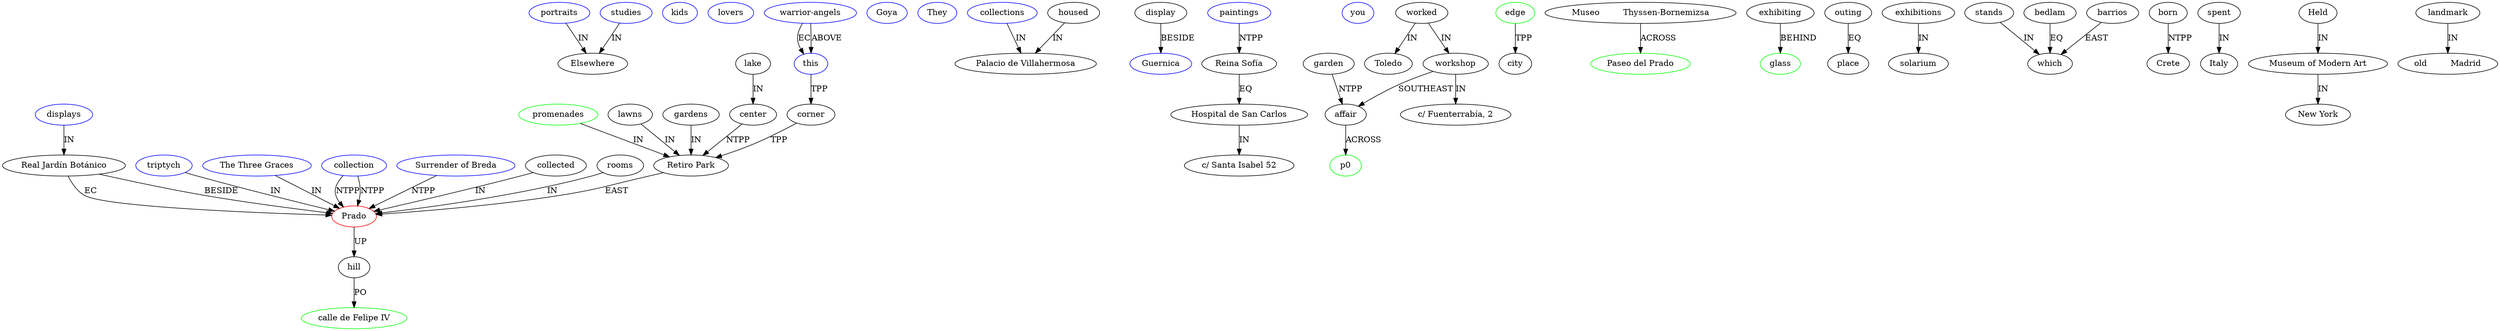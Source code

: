 digraph dot {
	portraits [color=blue]
	studies [color=blue]
	kids [color=blue]
	lovers [color=blue]
	displays [color=blue]
	"warrior-angels" [color=blue]
	this [color=blue]
	Goya [color=blue]
	They [color=blue]
	triptych [color=blue]
	"The Three Graces" [color=blue]
	collection [color=blue]
	"Surrender of Breda" [color=blue]
	collection [color=blue]
	collections [color=blue]
	"Guer­nica" [color=blue]
	paintings [color=blue]
	collection [color=blue]
	you [color=blue]
	Prado [color=red]
	p0 [color=green]
	promenades [color=green]
	"edge" [color=green]
	"calle de Felipe IV" [color=green]
	"Paseo del Prado" [color=green]
	glass [color=green]
	worked [color=black]
	outing [color=black]
	exhibitions [color=black]
	stands [color=black]
	bedlam [color=black]
	collected [color=black]
	born [color=black]
	worked [color=black]
	spent [color=black]
	housed [color=black]
	exhibiting [color=black]
	Held [color=black]
	display [color=black]
	"Surrender of Breda" -> Prado [label=NTPP]
	portraits -> Elsewhere [label=IN]
	studies -> Elsewhere [label=IN]
	collected -> Prado [label=IN]
	rooms -> Prado [label=IN]
	born -> Crete [label=NTPP]
	worked -> Toledo [label=IN]
	spent -> Italy [label=IN]
	triptych -> Prado [label=IN]
	"The Three Graces" -> Prado [label=IN]
	collection -> Prado [label=NTPP]
	hill -> "calle de Felipe IV" [label=PO]
	collection -> Prado [label=NTPP]
	housed -> "Palacio de Villahermosa" [label=IN]
	collections -> "Palacio de Villahermosa" [label=IN]
	landmark -> "old         Madrid" [label=IN]
	"Reina Sofía" -> "Hospital de San Carlos" [label=EQ]
	Held -> "Museum of Modern Art" [label=IN]
	"Museum of Modern Art" -> "New York" [label=IN]
	paintings -> "Reina Sofía" [label=NTPP]
	garden -> affair [label=NTPP]
	"Hospital de San Carlos" -> "c/ Santa I­sa­bel 52" [label=IN]
	workshop -> "c/ Fuenterrabía, 2" [label=IN]
	worked -> workshop [label=IN]
	lawns -> "Retiro Park" [label=IN]
	gardens -> "Retiro Park" [label=IN]
	promenades -> "Retiro Park" [label=IN]
	outing -> place [label=EQ]
	lake -> center [label=IN]
	center -> "Retiro Park" [label=NTPP]
	exhibitions -> solarium [label=IN]
	"Real Jardín Botánico" -> Prado [label=EC]
	displays -> "Real Jardín Botánico" [label=IN]
	this -> corner [label=TPP]
	corner -> "Retiro Park" [label=TPP]
	"warrior-angels" -> this [label=EC]
	"edge" -> city [label=TPP]
	stands -> which [label=IN]
	bedlam -> which [label=EQ]
	"Museo         Thyssen-Bor­nemizsa" -> "Paseo del Prado" [label=ACROSS]
	Prado -> hill [label=UP]
	affair -> p0 [label=ACROSS]
	display -> "Guer­nica" [label=BESIDE]
	exhibiting -> glass [label=BEHIND]
	workshop -> affair [label=SOUTHEAST]
	"Retiro Park" -> Prado [label=EAST]
	"Real Jardín Botánico" -> Prado [label=BESIDE]
	"warrior-angels" -> this [label=ABOVE]
	barrios -> which [label=EAST]
}
